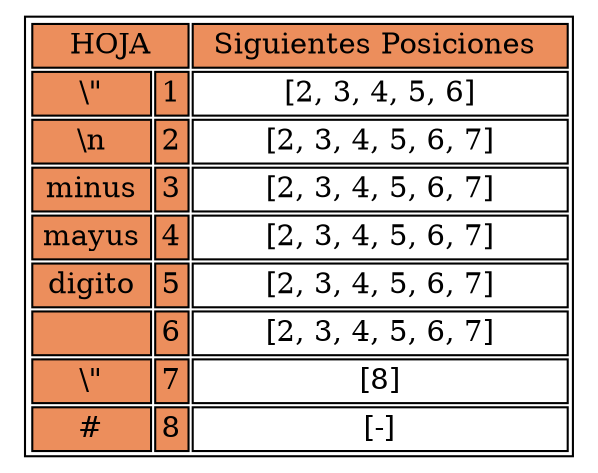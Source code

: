 digraph H {

	parent [
		shape=plaintext
		label=<
			<table border='1' cellborder='1'>
				<tr>
					<td bgcolor = "#EC8E5C" colspan = "4">HOJA</td>
					<td bgcolor = "#EC8E5C" colspan = "8">Siguientes Posiciones </td>
				</tr>

				<tr>
					<td bgcolor = "#EC8E5C" colspan = "3">\"</td>
					<td bgcolor = "#EC8E5C" >1</td>
					<td colspan = "8">[2, 3, 4, 5, 6]</td>
				</tr>

				<tr>
					<td bgcolor = "#EC8E5C" colspan = "3">\n</td>
					<td bgcolor = "#EC8E5C" >2</td>
					<td colspan = "8">[2, 3, 4, 5, 6, 7]</td>
				</tr>

				<tr>
					<td bgcolor = "#EC8E5C" colspan = "3">minus</td>
					<td bgcolor = "#EC8E5C" >3</td>
					<td colspan = "8">[2, 3, 4, 5, 6, 7]</td>
				</tr>

				<tr>
					<td bgcolor = "#EC8E5C" colspan = "3">mayus</td>
					<td bgcolor = "#EC8E5C" >4</td>
					<td colspan = "8">[2, 3, 4, 5, 6, 7]</td>
				</tr>

				<tr>
					<td bgcolor = "#EC8E5C" colspan = "3">digito</td>
					<td bgcolor = "#EC8E5C" >5</td>
					<td colspan = "8">[2, 3, 4, 5, 6, 7]</td>
				</tr>

				<tr>
					<td bgcolor = "#EC8E5C" colspan = "3"> </td>
					<td bgcolor = "#EC8E5C" >6</td>
					<td colspan = "8">[2, 3, 4, 5, 6, 7]</td>
				</tr>

				<tr>
					<td bgcolor = "#EC8E5C" colspan = "3">\"</td>
					<td bgcolor = "#EC8E5C" >7</td>
					<td colspan = "8">[8]</td>
				</tr>

				<tr>
					<td bgcolor = "#EC8E5C" colspan = "3">#</td>
					<td bgcolor = "#EC8E5C" >8</td>
					<td colspan = "8">[-]</td>
				</tr>

			</table>
	>];

}
